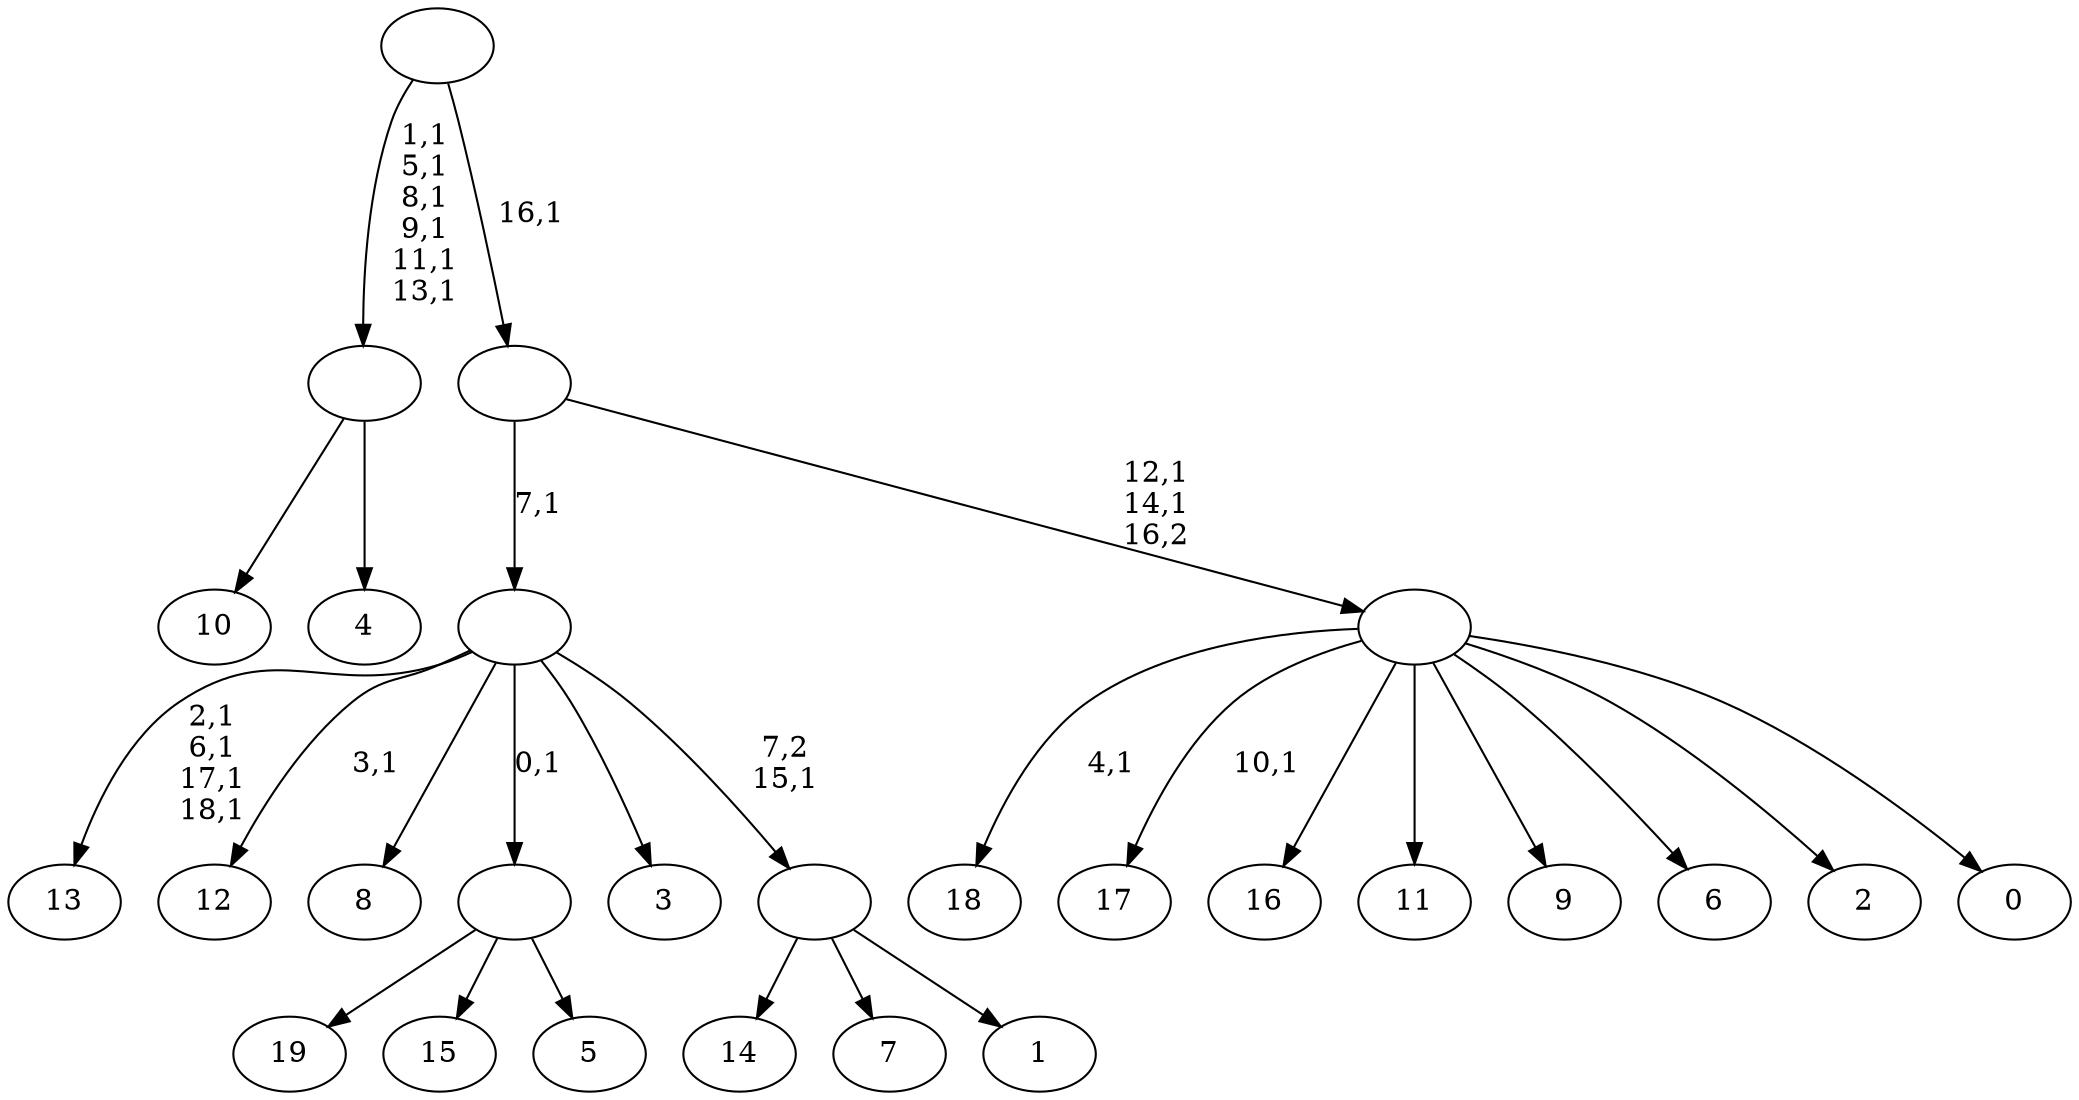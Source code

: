 digraph T {
	39 [label="19"]
	38 [label="18"]
	36 [label="17"]
	34 [label="16"]
	33 [label="15"]
	32 [label="14"]
	31 [label="13"]
	26 [label="12"]
	24 [label="11"]
	23 [label="10"]
	22 [label="9"]
	21 [label="8"]
	20 [label="7"]
	19 [label="6"]
	18 [label="5"]
	17 [label=""]
	16 [label="4"]
	15 [label=""]
	9 [label="3"]
	8 [label="2"]
	7 [label="1"]
	6 [label=""]
	5 [label=""]
	4 [label="0"]
	3 [label=""]
	1 [label=""]
	0 [label=""]
	17 -> 39 [label=""]
	17 -> 33 [label=""]
	17 -> 18 [label=""]
	15 -> 23 [label=""]
	15 -> 16 [label=""]
	6 -> 32 [label=""]
	6 -> 20 [label=""]
	6 -> 7 [label=""]
	5 -> 26 [label="3,1"]
	5 -> 31 [label="2,1\n6,1\n17,1\n18,1"]
	5 -> 21 [label=""]
	5 -> 17 [label="0,1"]
	5 -> 9 [label=""]
	5 -> 6 [label="7,2\n15,1"]
	3 -> 36 [label="10,1"]
	3 -> 38 [label="4,1"]
	3 -> 34 [label=""]
	3 -> 24 [label=""]
	3 -> 22 [label=""]
	3 -> 19 [label=""]
	3 -> 8 [label=""]
	3 -> 4 [label=""]
	1 -> 3 [label="12,1\n14,1\n16,2"]
	1 -> 5 [label="7,1"]
	0 -> 15 [label="1,1\n5,1\n8,1\n9,1\n11,1\n13,1"]
	0 -> 1 [label="16,1"]
}
